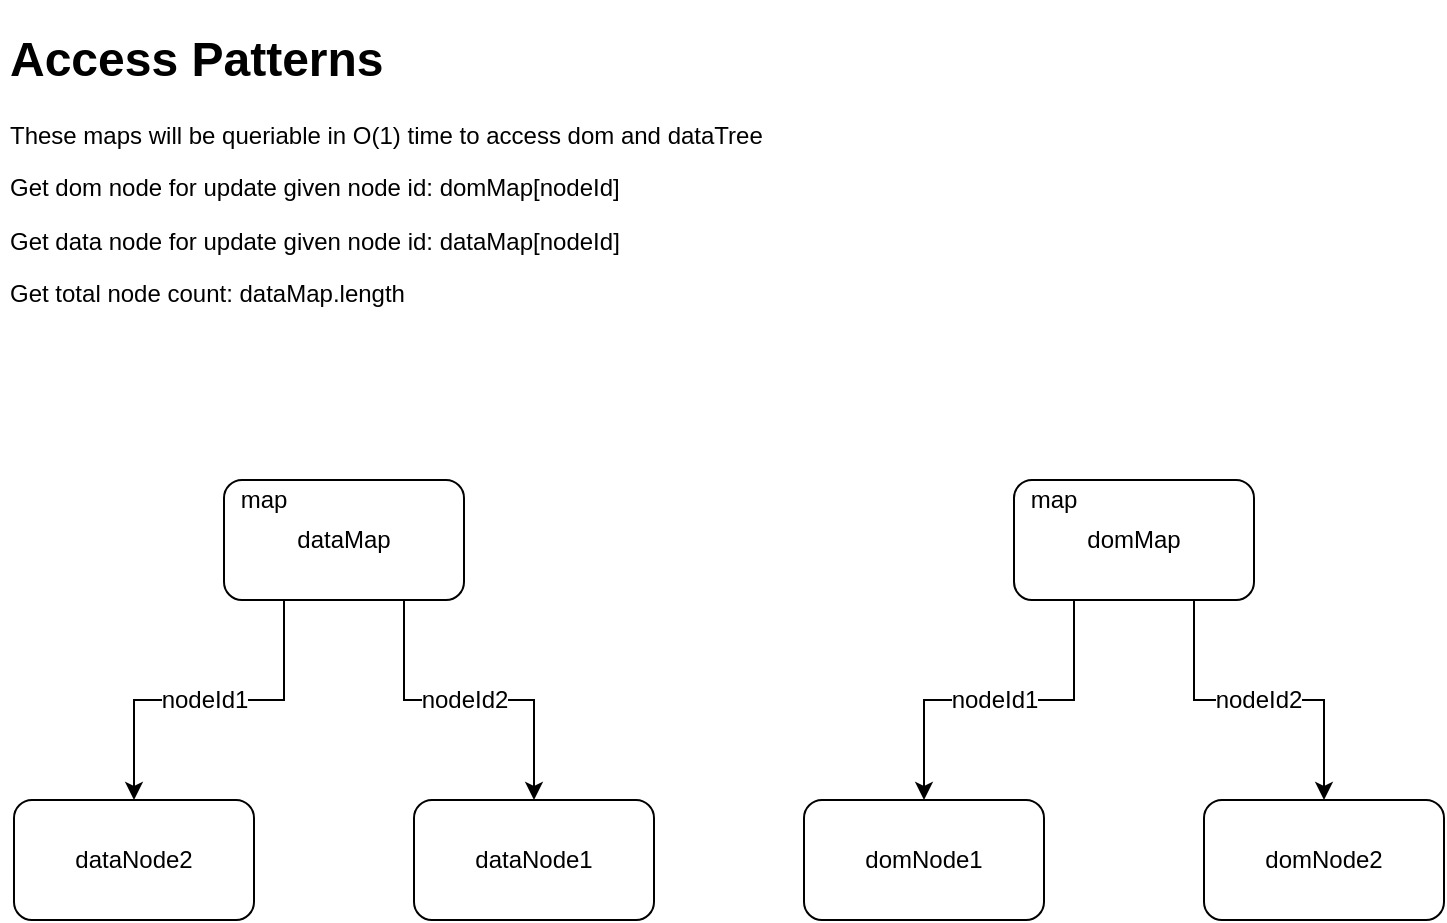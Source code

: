<mxfile version="12.2.4" pages="1"><diagram id="CWJKQ4Zw73VLR5ywdoyb" name="Page-1"><mxGraphModel dx="1561" dy="1133" grid="1" gridSize="10" guides="1" tooltips="1" connect="1" arrows="1" fold="1" page="1" pageScale="1" pageWidth="850" pageHeight="1100" math="0" shadow="0"><root><mxCell id="0"/><mxCell id="1" parent="0"/><mxCell id="23" style="edgeStyle=orthogonalEdgeStyle;rounded=0;orthogonalLoop=1;jettySize=auto;html=1;exitX=0.25;exitY=1;exitDx=0;exitDy=0;entryX=0.5;entryY=0;entryDx=0;entryDy=0;" parent="1" source="2" target="3" edge="1"><mxGeometry relative="1" as="geometry"><Array as="points"><mxPoint x="597" y="370"/><mxPoint x="522" y="370"/></Array><mxPoint x="607.5" y="330" as="sourcePoint"/></mxGeometry></mxCell><mxCell id="29" value="nodeId1" style="text;html=1;resizable=0;points=[];align=center;verticalAlign=middle;labelBackgroundColor=#ffffff;" parent="23" vertex="1" connectable="0"><mxGeometry x="0.111" y="1" relative="1" as="geometry"><mxPoint x="7" y="-1" as="offset"/></mxGeometry></mxCell><mxCell id="24" style="edgeStyle=orthogonalEdgeStyle;rounded=0;orthogonalLoop=1;jettySize=auto;html=1;exitX=0.75;exitY=1;exitDx=0;exitDy=0;entryX=0.5;entryY=0;entryDx=0;entryDy=0;" parent="1" source="2" target="9" edge="1"><mxGeometry relative="1" as="geometry"><Array as="points"><mxPoint x="657" y="370"/><mxPoint x="722" y="370"/></Array><mxPoint x="642.5" y="330" as="sourcePoint"/></mxGeometry></mxCell><mxCell id="25" value="nodeId2" style="text;html=1;resizable=0;points=[];align=center;verticalAlign=middle;labelBackgroundColor=#ffffff;" parent="24" vertex="1" connectable="0"><mxGeometry x="-0.267" y="1" relative="1" as="geometry"><mxPoint x="21" y="1" as="offset"/></mxGeometry></mxCell><mxCell id="2" value="domMap" style="rounded=1;whiteSpace=wrap;html=1;" parent="1" vertex="1"><mxGeometry x="567" y="260" width="120" height="60" as="geometry"/></mxCell><mxCell id="3" value="domNode1" style="rounded=1;whiteSpace=wrap;html=1;" parent="1" vertex="1"><mxGeometry x="462" y="420" width="120" height="60" as="geometry"/></mxCell><mxCell id="9" value="domNode2" style="rounded=1;whiteSpace=wrap;html=1;" parent="1" vertex="1"><mxGeometry x="662" y="420" width="120" height="60" as="geometry"/></mxCell><mxCell id="18" value="map" style="text;html=1;strokeColor=none;fillColor=none;align=center;verticalAlign=middle;whiteSpace=wrap;rounded=0;" parent="1" vertex="1"><mxGeometry x="567" y="260" width="40" height="20" as="geometry"/></mxCell><mxCell id="31" value="&lt;h1&gt;Access Patterns&lt;/h1&gt;&lt;div&gt;These maps will be queriable in O(1) time to access dom and dataTree&lt;/div&gt;&lt;p&gt;Get dom node for update given node id: domMap[nodeId]&lt;/p&gt;&lt;p&gt;Get data node for update given node id: dataMap[nodeId]&lt;/p&gt;&lt;p&gt;Get total node count: dataMap.length&lt;/p&gt;&lt;p&gt;Check if new stule has been applied to elements&lt;/p&gt;" style="text;html=1;strokeColor=none;fillColor=none;spacing=5;spacingTop=-20;whiteSpace=wrap;overflow=hidden;rounded=0;" parent="1" vertex="1"><mxGeometry x="60" y="30" width="390" height="150" as="geometry"/></mxCell><mxCell id="33" style="edgeStyle=orthogonalEdgeStyle;rounded=0;orthogonalLoop=1;jettySize=auto;html=1;exitX=0.25;exitY=1;exitDx=0;exitDy=0;entryX=0.5;entryY=0;entryDx=0;entryDy=0;" parent="1" source="37" target="38" edge="1"><mxGeometry relative="1" as="geometry"><Array as="points"><mxPoint x="202" y="370"/><mxPoint x="127" y="370"/></Array><mxPoint x="212.5" y="330" as="sourcePoint"/></mxGeometry></mxCell><mxCell id="34" value="nodeId1" style="text;html=1;resizable=0;points=[];align=center;verticalAlign=middle;labelBackgroundColor=#ffffff;" parent="33" vertex="1" connectable="0"><mxGeometry x="0.111" y="1" relative="1" as="geometry"><mxPoint x="7" y="-1" as="offset"/></mxGeometry></mxCell><mxCell id="35" style="edgeStyle=orthogonalEdgeStyle;rounded=0;orthogonalLoop=1;jettySize=auto;html=1;exitX=0.75;exitY=1;exitDx=0;exitDy=0;entryX=0.5;entryY=0;entryDx=0;entryDy=0;" parent="1" source="37" target="39" edge="1"><mxGeometry relative="1" as="geometry"><Array as="points"><mxPoint x="262" y="370"/><mxPoint x="327" y="370"/></Array><mxPoint x="247.5" y="330" as="sourcePoint"/></mxGeometry></mxCell><mxCell id="43" value="nodeId2" style="text;html=1;resizable=0;points=[];align=center;verticalAlign=middle;labelBackgroundColor=#ffffff;" parent="35" vertex="1" connectable="0"><mxGeometry x="-0.442" y="7" relative="1" as="geometry"><mxPoint x="23" y="4" as="offset"/></mxGeometry></mxCell><mxCell id="37" value="dataMap" style="rounded=1;whiteSpace=wrap;html=1;" parent="1" vertex="1"><mxGeometry x="172" y="260" width="120" height="60" as="geometry"/></mxCell><mxCell id="38" value="dataNode2" style="rounded=1;whiteSpace=wrap;html=1;" parent="1" vertex="1"><mxGeometry x="67" y="420" width="120" height="60" as="geometry"/></mxCell><mxCell id="39" value="dataNode1" style="rounded=1;whiteSpace=wrap;html=1;" parent="1" vertex="1"><mxGeometry x="267" y="420" width="120" height="60" as="geometry"/></mxCell><mxCell id="40" value="map" style="text;html=1;strokeColor=none;fillColor=none;align=center;verticalAlign=middle;whiteSpace=wrap;rounded=0;labelPosition=center;verticalLabelPosition=middle;horizontal=1;" parent="1" vertex="1"><mxGeometry x="172" y="260" width="40" height="20" as="geometry"/></mxCell></root></mxGraphModel></diagram></mxfile>